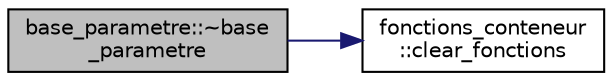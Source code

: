digraph "base_parametre::~base_parametre"
{
  edge [fontname="Helvetica",fontsize="10",labelfontname="Helvetica",labelfontsize="10"];
  node [fontname="Helvetica",fontsize="10",shape=record];
  rankdir="LR";
  Node1 [label="base_parametre::~base\l_parametre",height=0.2,width=0.4,color="black", fillcolor="grey75", style="filled", fontcolor="black"];
  Node1 -> Node2 [color="midnightblue",fontsize="10",style="solid",fontname="Helvetica"];
  Node2 [label="fonctions_conteneur\l::clear_fonctions",height=0.2,width=0.4,color="black", fillcolor="white", style="filled",URL="$classfonctions__conteneur.html#aa648c8850d0e453e173c920f4f94d571"];
}
